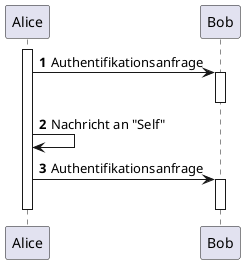@startuml
autonumber
activate Alice
Alice -> Bob: Authentifikationsanfrage
activate Bob
deactivate Bob
Alice -> Alice: Nachricht an "Self"
Alice -> Bob: Authentifikationsanfrage
activate Bob
deactivate Bob
deactivate Alice
@enduml